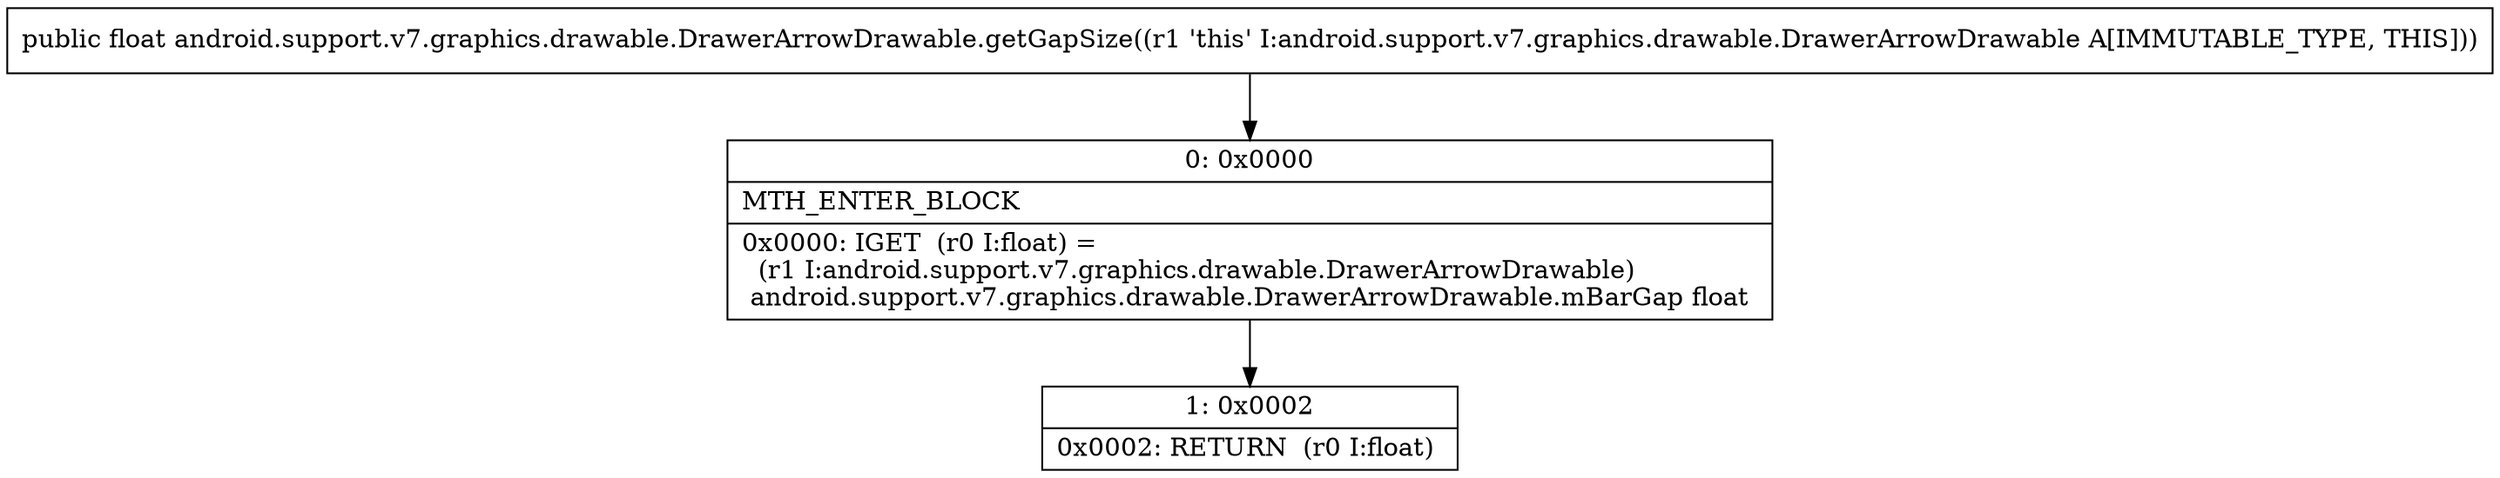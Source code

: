 digraph "CFG forandroid.support.v7.graphics.drawable.DrawerArrowDrawable.getGapSize()F" {
Node_0 [shape=record,label="{0\:\ 0x0000|MTH_ENTER_BLOCK\l|0x0000: IGET  (r0 I:float) = \l  (r1 I:android.support.v7.graphics.drawable.DrawerArrowDrawable)\l android.support.v7.graphics.drawable.DrawerArrowDrawable.mBarGap float \l}"];
Node_1 [shape=record,label="{1\:\ 0x0002|0x0002: RETURN  (r0 I:float) \l}"];
MethodNode[shape=record,label="{public float android.support.v7.graphics.drawable.DrawerArrowDrawable.getGapSize((r1 'this' I:android.support.v7.graphics.drawable.DrawerArrowDrawable A[IMMUTABLE_TYPE, THIS])) }"];
MethodNode -> Node_0;
Node_0 -> Node_1;
}

